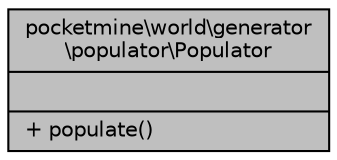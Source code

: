 digraph "pocketmine\world\generator\populator\Populator"
{
 // INTERACTIVE_SVG=YES
 // LATEX_PDF_SIZE
  edge [fontname="Helvetica",fontsize="10",labelfontname="Helvetica",labelfontsize="10"];
  node [fontname="Helvetica",fontsize="10",shape=record];
  Node1 [label="{pocketmine\\world\\generator\l\\populator\\Populator\n||+ populate()\l}",height=0.2,width=0.4,color="black", fillcolor="grey75", style="filled", fontcolor="black",tooltip=" "];
}
